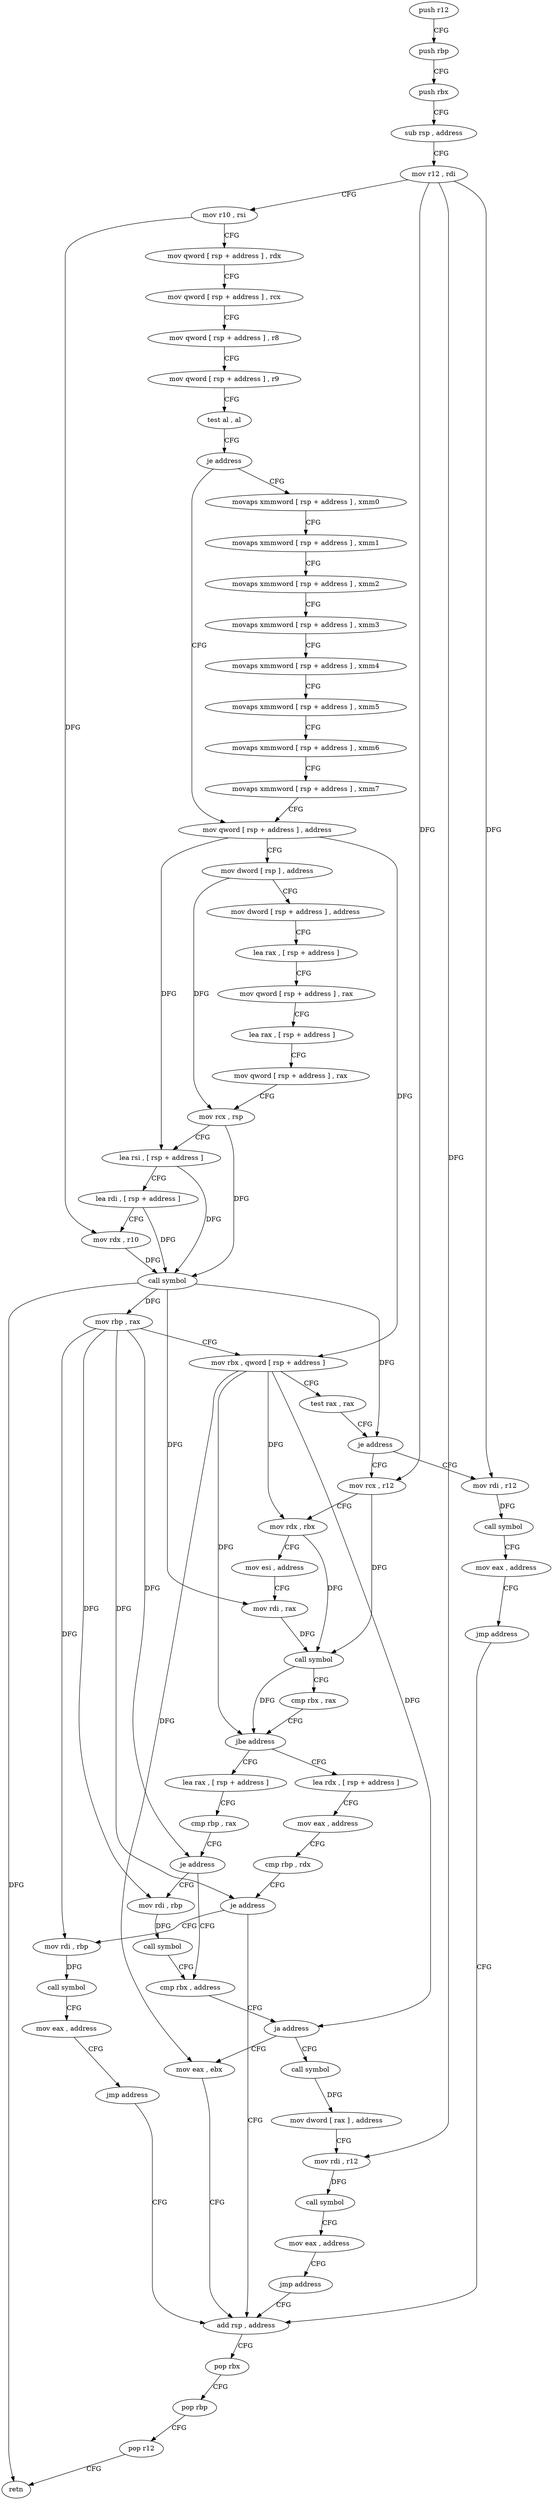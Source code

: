 digraph "func" {
"4290124" [label = "push r12" ]
"4290126" [label = "push rbp" ]
"4290127" [label = "push rbx" ]
"4290128" [label = "sub rsp , address" ]
"4290135" [label = "mov r12 , rdi" ]
"4290138" [label = "mov r10 , rsi" ]
"4290141" [label = "mov qword [ rsp + address ] , rdx" ]
"4290149" [label = "mov qword [ rsp + address ] , rcx" ]
"4290157" [label = "mov qword [ rsp + address ] , r8" ]
"4290165" [label = "mov qword [ rsp + address ] , r9" ]
"4290173" [label = "test al , al" ]
"4290175" [label = "je address" ]
"4290241" [label = "mov qword [ rsp + address ] , address" ]
"4290177" [label = "movaps xmmword [ rsp + address ] , xmm0" ]
"4290250" [label = "mov dword [ rsp ] , address" ]
"4290257" [label = "mov dword [ rsp + address ] , address" ]
"4290265" [label = "lea rax , [ rsp + address ]" ]
"4290273" [label = "mov qword [ rsp + address ] , rax" ]
"4290278" [label = "lea rax , [ rsp + address ]" ]
"4290286" [label = "mov qword [ rsp + address ] , rax" ]
"4290291" [label = "mov rcx , rsp" ]
"4290294" [label = "lea rsi , [ rsp + address ]" ]
"4290299" [label = "lea rdi , [ rsp + address ]" ]
"4290304" [label = "mov rdx , r10" ]
"4290307" [label = "call symbol" ]
"4290312" [label = "mov rbp , rax" ]
"4290315" [label = "mov rbx , qword [ rsp + address ]" ]
"4290320" [label = "test rax , rax" ]
"4290323" [label = "je address" ]
"4290379" [label = "mov rdi , r12" ]
"4290325" [label = "mov rcx , r12" ]
"4290185" [label = "movaps xmmword [ rsp + address ] , xmm1" ]
"4290193" [label = "movaps xmmword [ rsp + address ] , xmm2" ]
"4290201" [label = "movaps xmmword [ rsp + address ] , xmm3" ]
"4290209" [label = "movaps xmmword [ rsp + address ] , xmm4" ]
"4290217" [label = "movaps xmmword [ rsp + address ] , xmm5" ]
"4290225" [label = "movaps xmmword [ rsp + address ] , xmm6" ]
"4290233" [label = "movaps xmmword [ rsp + address ] , xmm7" ]
"4290382" [label = "call symbol" ]
"4290387" [label = "mov eax , address" ]
"4290392" [label = "jmp address" ]
"4290423" [label = "add rsp , address" ]
"4290328" [label = "mov rdx , rbx" ]
"4290331" [label = "mov esi , address" ]
"4290336" [label = "mov rdi , rax" ]
"4290339" [label = "call symbol" ]
"4290344" [label = "cmp rbx , rax" ]
"4290347" [label = "jbe address" ]
"4290394" [label = "lea rax , [ rsp + address ]" ]
"4290349" [label = "lea rdx , [ rsp + address ]" ]
"4290430" [label = "pop rbx" ]
"4290431" [label = "pop rbp" ]
"4290432" [label = "pop r12" ]
"4290434" [label = "retn" ]
"4290399" [label = "cmp rbp , rax" ]
"4290402" [label = "je address" ]
"4290412" [label = "cmp rbx , address" ]
"4290404" [label = "mov rdi , rbp" ]
"4290354" [label = "mov eax , address" ]
"4290359" [label = "cmp rbp , rdx" ]
"4290362" [label = "je address" ]
"4290364" [label = "mov rdi , rbp" ]
"4290419" [label = "ja address" ]
"4290435" [label = "call symbol" ]
"4290421" [label = "mov eax , ebx" ]
"4290407" [label = "call symbol" ]
"4290367" [label = "call symbol" ]
"4290372" [label = "mov eax , address" ]
"4290377" [label = "jmp address" ]
"4290440" [label = "mov dword [ rax ] , address" ]
"4290446" [label = "mov rdi , r12" ]
"4290449" [label = "call symbol" ]
"4290454" [label = "mov eax , address" ]
"4290459" [label = "jmp address" ]
"4290124" -> "4290126" [ label = "CFG" ]
"4290126" -> "4290127" [ label = "CFG" ]
"4290127" -> "4290128" [ label = "CFG" ]
"4290128" -> "4290135" [ label = "CFG" ]
"4290135" -> "4290138" [ label = "CFG" ]
"4290135" -> "4290379" [ label = "DFG" ]
"4290135" -> "4290325" [ label = "DFG" ]
"4290135" -> "4290446" [ label = "DFG" ]
"4290138" -> "4290141" [ label = "CFG" ]
"4290138" -> "4290304" [ label = "DFG" ]
"4290141" -> "4290149" [ label = "CFG" ]
"4290149" -> "4290157" [ label = "CFG" ]
"4290157" -> "4290165" [ label = "CFG" ]
"4290165" -> "4290173" [ label = "CFG" ]
"4290173" -> "4290175" [ label = "CFG" ]
"4290175" -> "4290241" [ label = "CFG" ]
"4290175" -> "4290177" [ label = "CFG" ]
"4290241" -> "4290250" [ label = "CFG" ]
"4290241" -> "4290315" [ label = "DFG" ]
"4290241" -> "4290294" [ label = "DFG" ]
"4290177" -> "4290185" [ label = "CFG" ]
"4290250" -> "4290257" [ label = "CFG" ]
"4290250" -> "4290291" [ label = "DFG" ]
"4290257" -> "4290265" [ label = "CFG" ]
"4290265" -> "4290273" [ label = "CFG" ]
"4290273" -> "4290278" [ label = "CFG" ]
"4290278" -> "4290286" [ label = "CFG" ]
"4290286" -> "4290291" [ label = "CFG" ]
"4290291" -> "4290294" [ label = "CFG" ]
"4290291" -> "4290307" [ label = "DFG" ]
"4290294" -> "4290299" [ label = "CFG" ]
"4290294" -> "4290307" [ label = "DFG" ]
"4290299" -> "4290304" [ label = "CFG" ]
"4290299" -> "4290307" [ label = "DFG" ]
"4290304" -> "4290307" [ label = "DFG" ]
"4290307" -> "4290312" [ label = "DFG" ]
"4290307" -> "4290323" [ label = "DFG" ]
"4290307" -> "4290336" [ label = "DFG" ]
"4290307" -> "4290434" [ label = "DFG" ]
"4290312" -> "4290315" [ label = "CFG" ]
"4290312" -> "4290402" [ label = "DFG" ]
"4290312" -> "4290362" [ label = "DFG" ]
"4290312" -> "4290404" [ label = "DFG" ]
"4290312" -> "4290364" [ label = "DFG" ]
"4290315" -> "4290320" [ label = "CFG" ]
"4290315" -> "4290328" [ label = "DFG" ]
"4290315" -> "4290347" [ label = "DFG" ]
"4290315" -> "4290419" [ label = "DFG" ]
"4290315" -> "4290421" [ label = "DFG" ]
"4290320" -> "4290323" [ label = "CFG" ]
"4290323" -> "4290379" [ label = "CFG" ]
"4290323" -> "4290325" [ label = "CFG" ]
"4290379" -> "4290382" [ label = "DFG" ]
"4290325" -> "4290328" [ label = "CFG" ]
"4290325" -> "4290339" [ label = "DFG" ]
"4290185" -> "4290193" [ label = "CFG" ]
"4290193" -> "4290201" [ label = "CFG" ]
"4290201" -> "4290209" [ label = "CFG" ]
"4290209" -> "4290217" [ label = "CFG" ]
"4290217" -> "4290225" [ label = "CFG" ]
"4290225" -> "4290233" [ label = "CFG" ]
"4290233" -> "4290241" [ label = "CFG" ]
"4290382" -> "4290387" [ label = "CFG" ]
"4290387" -> "4290392" [ label = "CFG" ]
"4290392" -> "4290423" [ label = "CFG" ]
"4290423" -> "4290430" [ label = "CFG" ]
"4290328" -> "4290331" [ label = "CFG" ]
"4290328" -> "4290339" [ label = "DFG" ]
"4290331" -> "4290336" [ label = "CFG" ]
"4290336" -> "4290339" [ label = "DFG" ]
"4290339" -> "4290344" [ label = "CFG" ]
"4290339" -> "4290347" [ label = "DFG" ]
"4290344" -> "4290347" [ label = "CFG" ]
"4290347" -> "4290394" [ label = "CFG" ]
"4290347" -> "4290349" [ label = "CFG" ]
"4290394" -> "4290399" [ label = "CFG" ]
"4290349" -> "4290354" [ label = "CFG" ]
"4290430" -> "4290431" [ label = "CFG" ]
"4290431" -> "4290432" [ label = "CFG" ]
"4290432" -> "4290434" [ label = "CFG" ]
"4290399" -> "4290402" [ label = "CFG" ]
"4290402" -> "4290412" [ label = "CFG" ]
"4290402" -> "4290404" [ label = "CFG" ]
"4290412" -> "4290419" [ label = "CFG" ]
"4290404" -> "4290407" [ label = "DFG" ]
"4290354" -> "4290359" [ label = "CFG" ]
"4290359" -> "4290362" [ label = "CFG" ]
"4290362" -> "4290423" [ label = "CFG" ]
"4290362" -> "4290364" [ label = "CFG" ]
"4290364" -> "4290367" [ label = "DFG" ]
"4290419" -> "4290435" [ label = "CFG" ]
"4290419" -> "4290421" [ label = "CFG" ]
"4290435" -> "4290440" [ label = "DFG" ]
"4290421" -> "4290423" [ label = "CFG" ]
"4290407" -> "4290412" [ label = "CFG" ]
"4290367" -> "4290372" [ label = "CFG" ]
"4290372" -> "4290377" [ label = "CFG" ]
"4290377" -> "4290423" [ label = "CFG" ]
"4290440" -> "4290446" [ label = "CFG" ]
"4290446" -> "4290449" [ label = "DFG" ]
"4290449" -> "4290454" [ label = "CFG" ]
"4290454" -> "4290459" [ label = "CFG" ]
"4290459" -> "4290423" [ label = "CFG" ]
}
